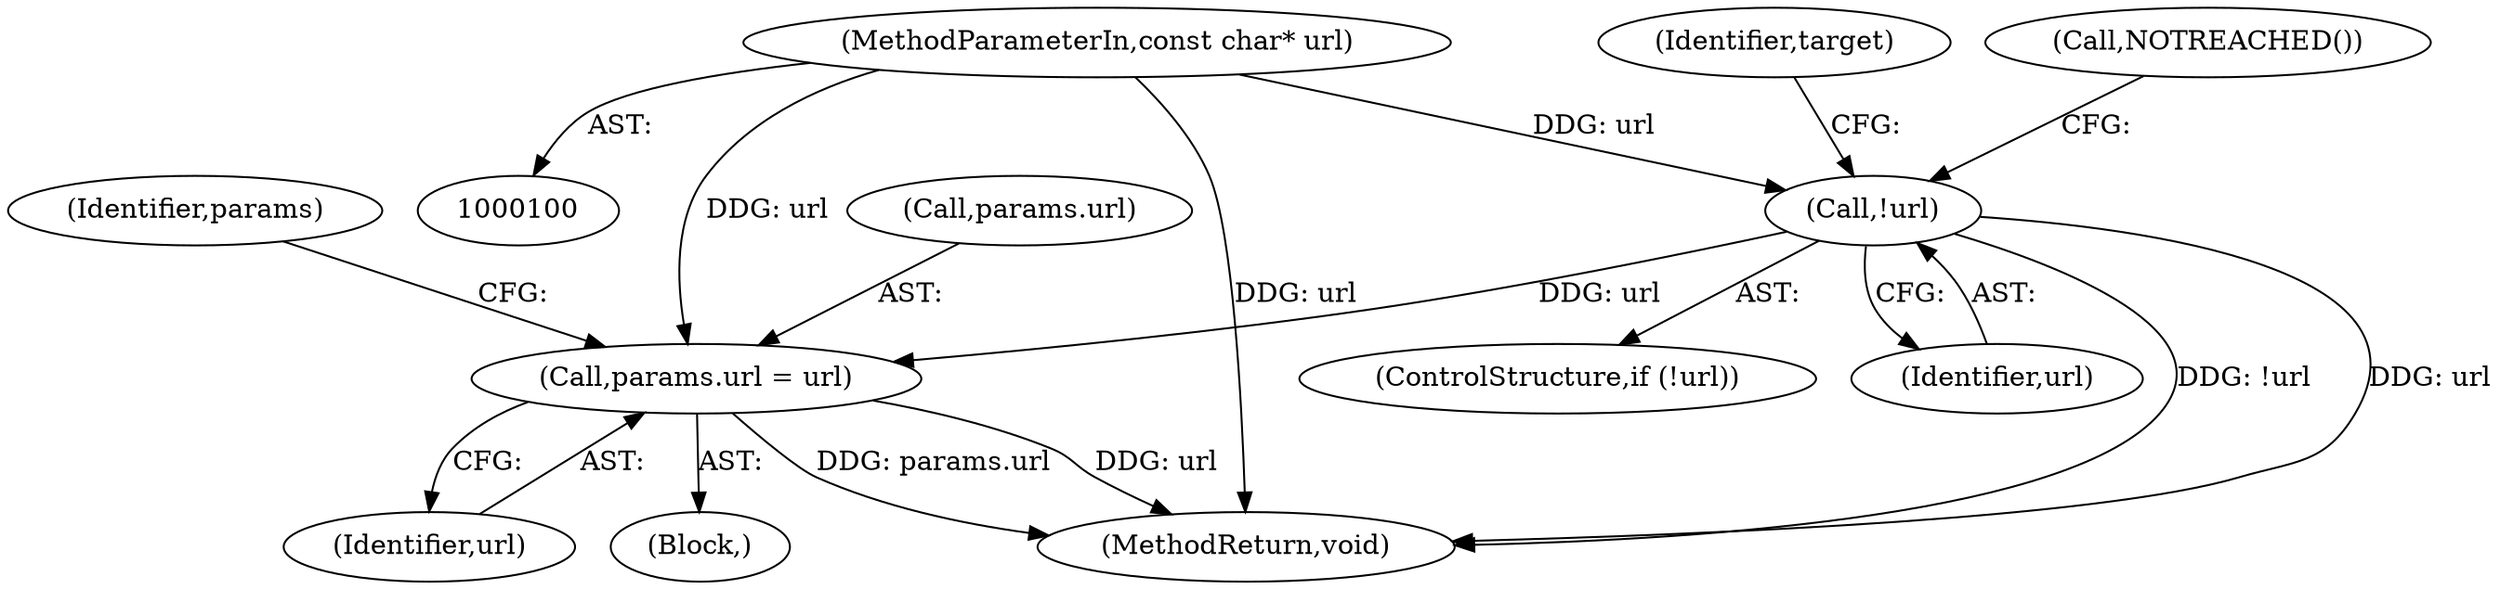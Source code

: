 digraph "1_Chrome_ea3d1d84be3d6f97bf50e76511c9e26af6895533_6@del" {
"1000113" [label="(Call,!url)"];
"1000108" [label="(MethodParameterIn,const char* url)"];
"1000187" [label="(Call,params.url = url)"];
"1000205" [label="(MethodReturn,void)"];
"1000114" [label="(Identifier,url)"];
"1000113" [label="(Call,!url)"];
"1000112" [label="(ControlStructure,if (!url))"];
"1000191" [label="(Identifier,url)"];
"1000194" [label="(Identifier,params)"];
"1000108" [label="(MethodParameterIn,const char* url)"];
"1000121" [label="(Identifier,target)"];
"1000116" [label="(Call,NOTREACHED())"];
"1000188" [label="(Call,params.url)"];
"1000111" [label="(Block,)"];
"1000187" [label="(Call,params.url = url)"];
"1000113" -> "1000112"  [label="AST: "];
"1000113" -> "1000114"  [label="CFG: "];
"1000114" -> "1000113"  [label="AST: "];
"1000116" -> "1000113"  [label="CFG: "];
"1000121" -> "1000113"  [label="CFG: "];
"1000113" -> "1000205"  [label="DDG: url"];
"1000113" -> "1000205"  [label="DDG: !url"];
"1000108" -> "1000113"  [label="DDG: url"];
"1000113" -> "1000187"  [label="DDG: url"];
"1000108" -> "1000100"  [label="AST: "];
"1000108" -> "1000205"  [label="DDG: url"];
"1000108" -> "1000187"  [label="DDG: url"];
"1000187" -> "1000111"  [label="AST: "];
"1000187" -> "1000191"  [label="CFG: "];
"1000188" -> "1000187"  [label="AST: "];
"1000191" -> "1000187"  [label="AST: "];
"1000194" -> "1000187"  [label="CFG: "];
"1000187" -> "1000205"  [label="DDG: params.url"];
"1000187" -> "1000205"  [label="DDG: url"];
}
